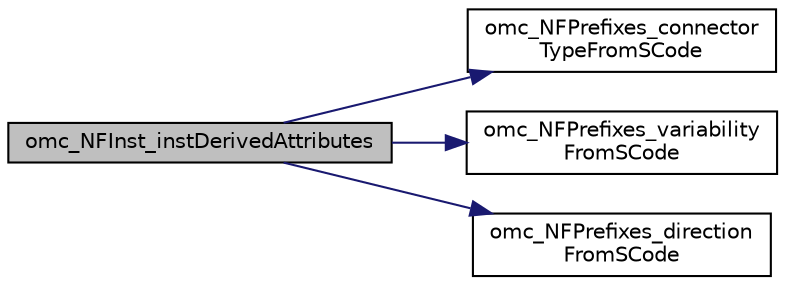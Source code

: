 digraph "omc_NFInst_instDerivedAttributes"
{
  edge [fontname="Helvetica",fontsize="10",labelfontname="Helvetica",labelfontsize="10"];
  node [fontname="Helvetica",fontsize="10",shape=record];
  rankdir="LR";
  Node2588 [label="omc_NFInst_instDerivedAttributes",height=0.2,width=0.4,color="black", fillcolor="grey75", style="filled", fontcolor="black"];
  Node2588 -> Node2589 [color="midnightblue",fontsize="10",style="solid",fontname="Helvetica"];
  Node2589 [label="omc_NFPrefixes_connector\lTypeFromSCode",height=0.2,width=0.4,color="black", fillcolor="white", style="filled",URL="$d3/dc8/_n_f_prefixes_8c.html#a79f5338333519be4b6d9222797dd0ae9"];
  Node2588 -> Node2590 [color="midnightblue",fontsize="10",style="solid",fontname="Helvetica"];
  Node2590 [label="omc_NFPrefixes_variability\lFromSCode",height=0.2,width=0.4,color="black", fillcolor="white", style="filled",URL="$d3/dc8/_n_f_prefixes_8c.html#aee42afc3ef1a5191bc443a5c41e2e7fe"];
  Node2588 -> Node2591 [color="midnightblue",fontsize="10",style="solid",fontname="Helvetica"];
  Node2591 [label="omc_NFPrefixes_direction\lFromSCode",height=0.2,width=0.4,color="black", fillcolor="white", style="filled",URL="$d3/dc8/_n_f_prefixes_8c.html#a9fa02b0caf34a6484b616312d09100ce"];
}
